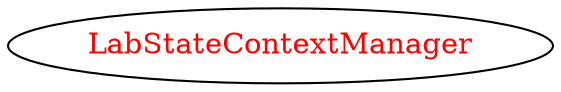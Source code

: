 digraph dependencyGraph {
 concentrate=true;
 ranksep="2.0";
 rankdir="LR"; 
 splines="ortho";
"LabStateContextManager" [fontcolor="red"];
}